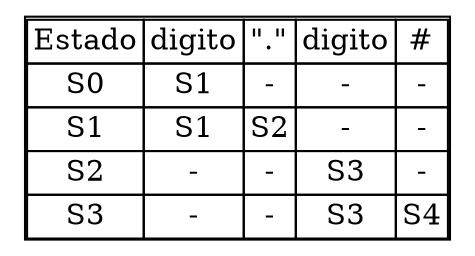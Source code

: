 digraph G {
  node [shape=plaintext]
title ="Tabla de transiciones"
  table [label=<
    <table border='1' cellspacing='0'>
      <tr>
        <td>Estado</td>
        <td>digito</td>
        <td>"."</td>
        <td>digito</td>
        <td>#</td>
      </tr>
      <tr>
        <td>S0</td>
        <td>S1</td>
        <td>-</td>
        <td>-</td>
        <td>-</td>
      </tr>
      <tr>
        <td>S1</td>
        <td>S1</td>
        <td>S2</td>
        <td>-</td>
        <td>-</td>
      </tr>
      <tr>
        <td>S2</td>
        <td>-</td>
        <td>-</td>
        <td>S3</td>
        <td>-</td>
      </tr>
      <tr>
        <td>S3</td>
        <td>-</td>
        <td>-</td>
        <td>S3</td>
        <td>S4</td>
      </tr>
    </table>
  >]
}
